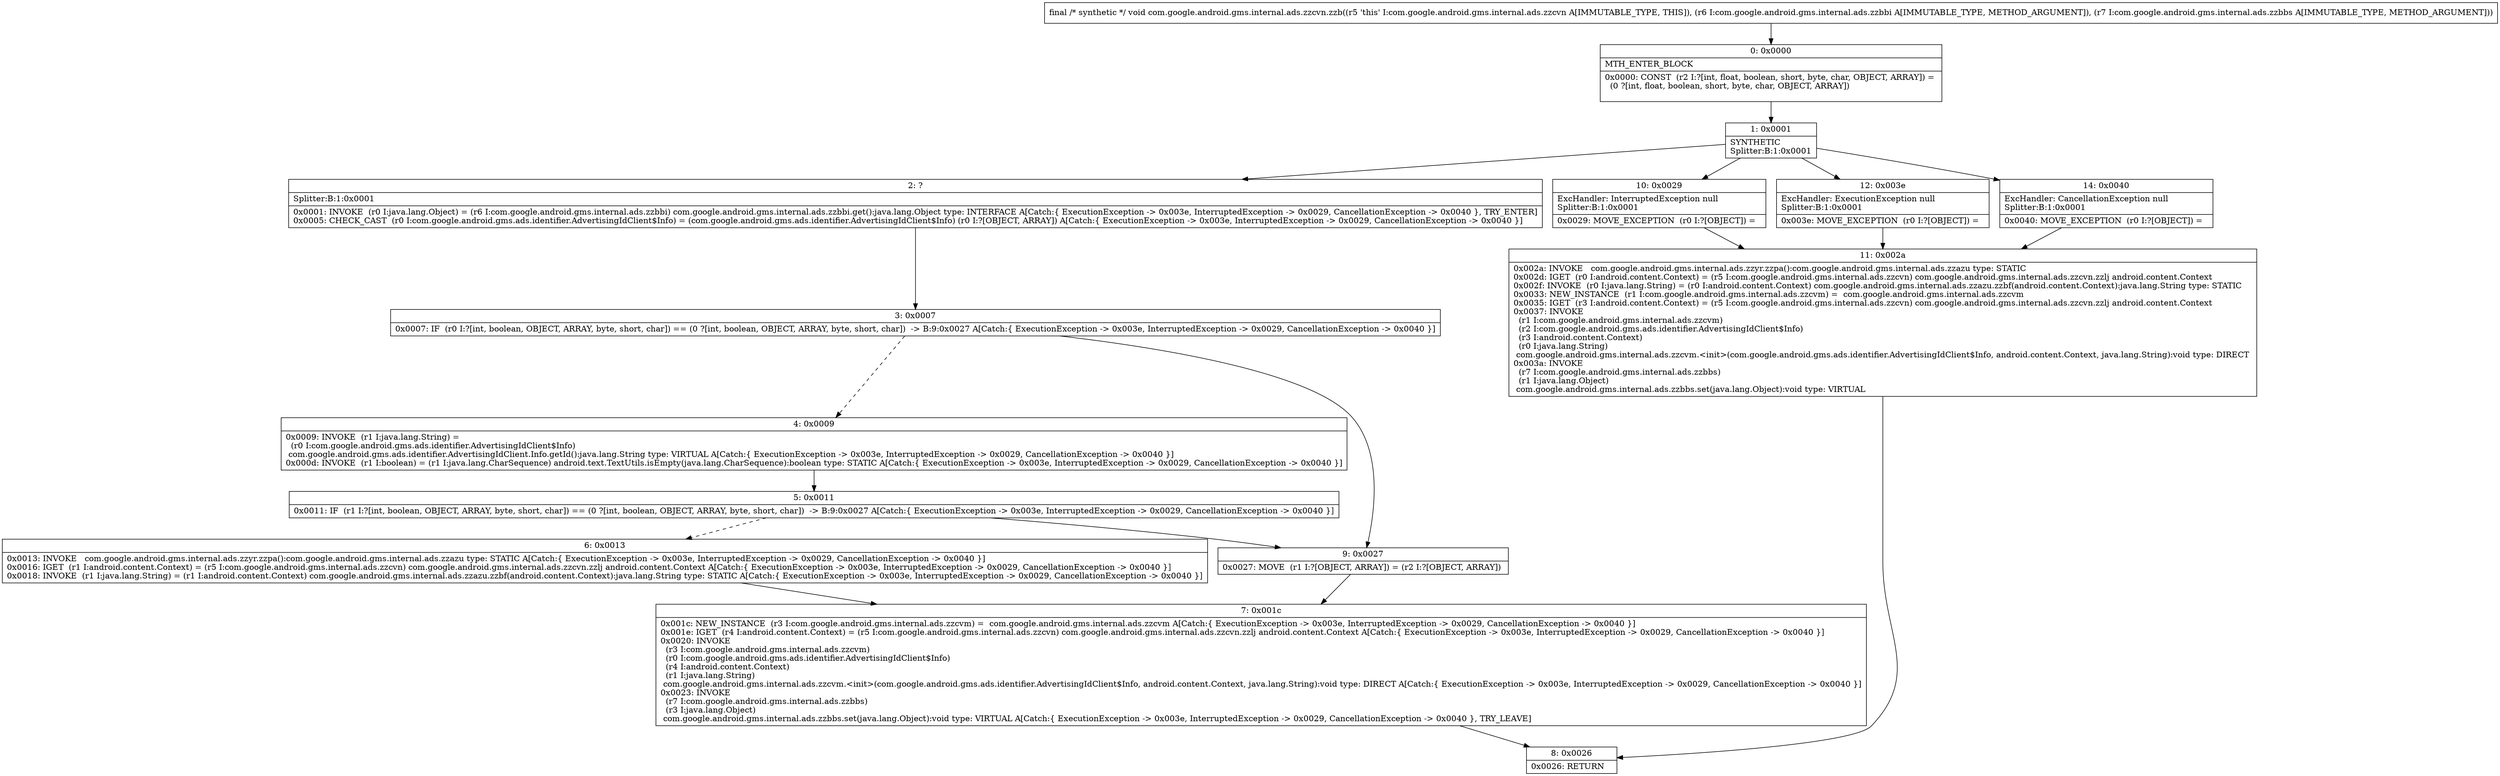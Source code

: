 digraph "CFG forcom.google.android.gms.internal.ads.zzcvn.zzb(Lcom\/google\/android\/gms\/internal\/ads\/zzbbi;Lcom\/google\/android\/gms\/internal\/ads\/zzbbs;)V" {
Node_0 [shape=record,label="{0\:\ 0x0000|MTH_ENTER_BLOCK\l|0x0000: CONST  (r2 I:?[int, float, boolean, short, byte, char, OBJECT, ARRAY]) = \l  (0 ?[int, float, boolean, short, byte, char, OBJECT, ARRAY])\l \l}"];
Node_1 [shape=record,label="{1\:\ 0x0001|SYNTHETIC\lSplitter:B:1:0x0001\l}"];
Node_2 [shape=record,label="{2\:\ ?|Splitter:B:1:0x0001\l|0x0001: INVOKE  (r0 I:java.lang.Object) = (r6 I:com.google.android.gms.internal.ads.zzbbi) com.google.android.gms.internal.ads.zzbbi.get():java.lang.Object type: INTERFACE A[Catch:\{ ExecutionException \-\> 0x003e, InterruptedException \-\> 0x0029, CancellationException \-\> 0x0040 \}, TRY_ENTER]\l0x0005: CHECK_CAST  (r0 I:com.google.android.gms.ads.identifier.AdvertisingIdClient$Info) = (com.google.android.gms.ads.identifier.AdvertisingIdClient$Info) (r0 I:?[OBJECT, ARRAY]) A[Catch:\{ ExecutionException \-\> 0x003e, InterruptedException \-\> 0x0029, CancellationException \-\> 0x0040 \}]\l}"];
Node_3 [shape=record,label="{3\:\ 0x0007|0x0007: IF  (r0 I:?[int, boolean, OBJECT, ARRAY, byte, short, char]) == (0 ?[int, boolean, OBJECT, ARRAY, byte, short, char])  \-\> B:9:0x0027 A[Catch:\{ ExecutionException \-\> 0x003e, InterruptedException \-\> 0x0029, CancellationException \-\> 0x0040 \}]\l}"];
Node_4 [shape=record,label="{4\:\ 0x0009|0x0009: INVOKE  (r1 I:java.lang.String) = \l  (r0 I:com.google.android.gms.ads.identifier.AdvertisingIdClient$Info)\l com.google.android.gms.ads.identifier.AdvertisingIdClient.Info.getId():java.lang.String type: VIRTUAL A[Catch:\{ ExecutionException \-\> 0x003e, InterruptedException \-\> 0x0029, CancellationException \-\> 0x0040 \}]\l0x000d: INVOKE  (r1 I:boolean) = (r1 I:java.lang.CharSequence) android.text.TextUtils.isEmpty(java.lang.CharSequence):boolean type: STATIC A[Catch:\{ ExecutionException \-\> 0x003e, InterruptedException \-\> 0x0029, CancellationException \-\> 0x0040 \}]\l}"];
Node_5 [shape=record,label="{5\:\ 0x0011|0x0011: IF  (r1 I:?[int, boolean, OBJECT, ARRAY, byte, short, char]) == (0 ?[int, boolean, OBJECT, ARRAY, byte, short, char])  \-\> B:9:0x0027 A[Catch:\{ ExecutionException \-\> 0x003e, InterruptedException \-\> 0x0029, CancellationException \-\> 0x0040 \}]\l}"];
Node_6 [shape=record,label="{6\:\ 0x0013|0x0013: INVOKE   com.google.android.gms.internal.ads.zzyr.zzpa():com.google.android.gms.internal.ads.zzazu type: STATIC A[Catch:\{ ExecutionException \-\> 0x003e, InterruptedException \-\> 0x0029, CancellationException \-\> 0x0040 \}]\l0x0016: IGET  (r1 I:android.content.Context) = (r5 I:com.google.android.gms.internal.ads.zzcvn) com.google.android.gms.internal.ads.zzcvn.zzlj android.content.Context A[Catch:\{ ExecutionException \-\> 0x003e, InterruptedException \-\> 0x0029, CancellationException \-\> 0x0040 \}]\l0x0018: INVOKE  (r1 I:java.lang.String) = (r1 I:android.content.Context) com.google.android.gms.internal.ads.zzazu.zzbf(android.content.Context):java.lang.String type: STATIC A[Catch:\{ ExecutionException \-\> 0x003e, InterruptedException \-\> 0x0029, CancellationException \-\> 0x0040 \}]\l}"];
Node_7 [shape=record,label="{7\:\ 0x001c|0x001c: NEW_INSTANCE  (r3 I:com.google.android.gms.internal.ads.zzcvm) =  com.google.android.gms.internal.ads.zzcvm A[Catch:\{ ExecutionException \-\> 0x003e, InterruptedException \-\> 0x0029, CancellationException \-\> 0x0040 \}]\l0x001e: IGET  (r4 I:android.content.Context) = (r5 I:com.google.android.gms.internal.ads.zzcvn) com.google.android.gms.internal.ads.zzcvn.zzlj android.content.Context A[Catch:\{ ExecutionException \-\> 0x003e, InterruptedException \-\> 0x0029, CancellationException \-\> 0x0040 \}]\l0x0020: INVOKE  \l  (r3 I:com.google.android.gms.internal.ads.zzcvm)\l  (r0 I:com.google.android.gms.ads.identifier.AdvertisingIdClient$Info)\l  (r4 I:android.content.Context)\l  (r1 I:java.lang.String)\l com.google.android.gms.internal.ads.zzcvm.\<init\>(com.google.android.gms.ads.identifier.AdvertisingIdClient$Info, android.content.Context, java.lang.String):void type: DIRECT A[Catch:\{ ExecutionException \-\> 0x003e, InterruptedException \-\> 0x0029, CancellationException \-\> 0x0040 \}]\l0x0023: INVOKE  \l  (r7 I:com.google.android.gms.internal.ads.zzbbs)\l  (r3 I:java.lang.Object)\l com.google.android.gms.internal.ads.zzbbs.set(java.lang.Object):void type: VIRTUAL A[Catch:\{ ExecutionException \-\> 0x003e, InterruptedException \-\> 0x0029, CancellationException \-\> 0x0040 \}, TRY_LEAVE]\l}"];
Node_8 [shape=record,label="{8\:\ 0x0026|0x0026: RETURN   \l}"];
Node_9 [shape=record,label="{9\:\ 0x0027|0x0027: MOVE  (r1 I:?[OBJECT, ARRAY]) = (r2 I:?[OBJECT, ARRAY]) \l}"];
Node_10 [shape=record,label="{10\:\ 0x0029|ExcHandler: InterruptedException null\lSplitter:B:1:0x0001\l|0x0029: MOVE_EXCEPTION  (r0 I:?[OBJECT]) =  \l}"];
Node_11 [shape=record,label="{11\:\ 0x002a|0x002a: INVOKE   com.google.android.gms.internal.ads.zzyr.zzpa():com.google.android.gms.internal.ads.zzazu type: STATIC \l0x002d: IGET  (r0 I:android.content.Context) = (r5 I:com.google.android.gms.internal.ads.zzcvn) com.google.android.gms.internal.ads.zzcvn.zzlj android.content.Context \l0x002f: INVOKE  (r0 I:java.lang.String) = (r0 I:android.content.Context) com.google.android.gms.internal.ads.zzazu.zzbf(android.content.Context):java.lang.String type: STATIC \l0x0033: NEW_INSTANCE  (r1 I:com.google.android.gms.internal.ads.zzcvm) =  com.google.android.gms.internal.ads.zzcvm \l0x0035: IGET  (r3 I:android.content.Context) = (r5 I:com.google.android.gms.internal.ads.zzcvn) com.google.android.gms.internal.ads.zzcvn.zzlj android.content.Context \l0x0037: INVOKE  \l  (r1 I:com.google.android.gms.internal.ads.zzcvm)\l  (r2 I:com.google.android.gms.ads.identifier.AdvertisingIdClient$Info)\l  (r3 I:android.content.Context)\l  (r0 I:java.lang.String)\l com.google.android.gms.internal.ads.zzcvm.\<init\>(com.google.android.gms.ads.identifier.AdvertisingIdClient$Info, android.content.Context, java.lang.String):void type: DIRECT \l0x003a: INVOKE  \l  (r7 I:com.google.android.gms.internal.ads.zzbbs)\l  (r1 I:java.lang.Object)\l com.google.android.gms.internal.ads.zzbbs.set(java.lang.Object):void type: VIRTUAL \l}"];
Node_12 [shape=record,label="{12\:\ 0x003e|ExcHandler: ExecutionException null\lSplitter:B:1:0x0001\l|0x003e: MOVE_EXCEPTION  (r0 I:?[OBJECT]) =  \l}"];
Node_14 [shape=record,label="{14\:\ 0x0040|ExcHandler: CancellationException null\lSplitter:B:1:0x0001\l|0x0040: MOVE_EXCEPTION  (r0 I:?[OBJECT]) =  \l}"];
MethodNode[shape=record,label="{final \/* synthetic *\/ void com.google.android.gms.internal.ads.zzcvn.zzb((r5 'this' I:com.google.android.gms.internal.ads.zzcvn A[IMMUTABLE_TYPE, THIS]), (r6 I:com.google.android.gms.internal.ads.zzbbi A[IMMUTABLE_TYPE, METHOD_ARGUMENT]), (r7 I:com.google.android.gms.internal.ads.zzbbs A[IMMUTABLE_TYPE, METHOD_ARGUMENT])) }"];
MethodNode -> Node_0;
Node_0 -> Node_1;
Node_1 -> Node_2;
Node_1 -> Node_12;
Node_1 -> Node_10;
Node_1 -> Node_14;
Node_2 -> Node_3;
Node_3 -> Node_4[style=dashed];
Node_3 -> Node_9;
Node_4 -> Node_5;
Node_5 -> Node_6[style=dashed];
Node_5 -> Node_9;
Node_6 -> Node_7;
Node_7 -> Node_8;
Node_9 -> Node_7;
Node_10 -> Node_11;
Node_11 -> Node_8;
Node_12 -> Node_11;
Node_14 -> Node_11;
}


